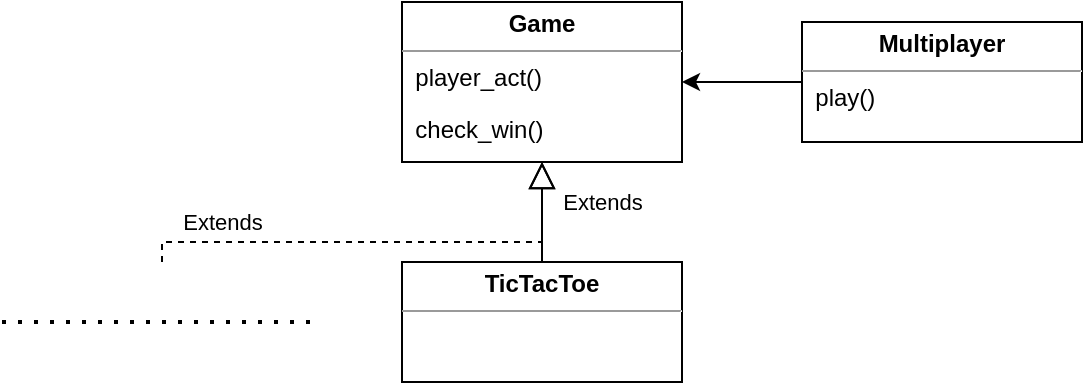 <mxfile version="21.2.1" type="device">
  <diagram name="Page-1" id="lgB2fhjNn_e3vq49pZa5">
    <mxGraphModel dx="956" dy="519" grid="1" gridSize="10" guides="1" tooltips="1" connect="1" arrows="1" fold="1" page="1" pageScale="1" pageWidth="827" pageHeight="1169" math="0" shadow="0">
      <root>
        <mxCell id="0" />
        <mxCell id="1" parent="0" />
        <mxCell id="rqRDuWGCuccflf_5MMvq-1" value="&lt;p style=&quot;margin:0px;margin-top:4px;text-align:center;&quot;&gt;&lt;b&gt;Game&lt;/b&gt;&lt;/p&gt;&lt;hr size=&quot;1&quot;&gt;&lt;div style=&quot;height:2px;&quot;&gt;&amp;nbsp; player_act()&lt;/div&gt;&lt;div style=&quot;height:2px;&quot;&gt;&lt;br&gt;&lt;/div&gt;&lt;div style=&quot;height:2px;&quot;&gt;&lt;br&gt;&lt;/div&gt;&lt;div style=&quot;height:2px;&quot;&gt;&lt;br&gt;&lt;/div&gt;&lt;div style=&quot;height:2px;&quot;&gt;&lt;br&gt;&lt;/div&gt;&lt;div style=&quot;height:2px;&quot;&gt;&lt;br&gt;&lt;/div&gt;&lt;div style=&quot;height:2px;&quot;&gt;&lt;br&gt;&lt;/div&gt;&lt;div style=&quot;height:2px;&quot;&gt;&lt;br&gt;&lt;/div&gt;&lt;div style=&quot;height:2px;&quot;&gt;&lt;br&gt;&lt;/div&gt;&lt;div style=&quot;height:2px;&quot;&gt;&lt;br&gt;&lt;/div&gt;&lt;div style=&quot;height:2px;&quot;&gt;&lt;br&gt;&lt;/div&gt;&lt;div style=&quot;height:2px;&quot;&gt;&lt;br&gt;&lt;/div&gt;&lt;div style=&quot;height:2px;&quot;&gt;&lt;br&gt;&lt;/div&gt;&lt;div style=&quot;height:2px;&quot;&gt;&amp;nbsp; check_win()&lt;br&gt;&lt;/div&gt;" style="verticalAlign=top;align=left;overflow=fill;fontSize=12;fontFamily=Helvetica;html=1;whiteSpace=wrap;" parent="1" vertex="1">
          <mxGeometry x="280" y="110" width="140" height="80" as="geometry" />
        </mxCell>
        <mxCell id="rqRDuWGCuccflf_5MMvq-13" style="edgeStyle=orthogonalEdgeStyle;rounded=0;orthogonalLoop=1;jettySize=auto;html=1;exitX=0;exitY=0.5;exitDx=0;exitDy=0;entryX=1;entryY=0.5;entryDx=0;entryDy=0;" parent="1" source="rqRDuWGCuccflf_5MMvq-2" target="rqRDuWGCuccflf_5MMvq-1" edge="1">
          <mxGeometry relative="1" as="geometry" />
        </mxCell>
        <mxCell id="rqRDuWGCuccflf_5MMvq-2" value="&lt;p style=&quot;margin:0px;margin-top:4px;text-align:center;&quot;&gt;&lt;b&gt;Multiplayer&lt;/b&gt;&lt;/p&gt;&lt;hr size=&quot;1&quot;&gt;&lt;div style=&quot;height:2px;&quot;&gt;&amp;nbsp; play()&lt;br&gt;&lt;/div&gt;" style="verticalAlign=top;align=left;overflow=fill;fontSize=12;fontFamily=Helvetica;html=1;whiteSpace=wrap;" parent="1" vertex="1">
          <mxGeometry x="480" y="120" width="140" height="60" as="geometry" />
        </mxCell>
        <mxCell id="rqRDuWGCuccflf_5MMvq-4" value="Extends" style="edgeStyle=orthogonalEdgeStyle;rounded=0;orthogonalLoop=1;jettySize=auto;html=1;exitX=0.5;exitY=0;exitDx=0;exitDy=0;entryX=0.5;entryY=1;entryDx=0;entryDy=0;endArrow=block;endFill=0;endSize=11;" parent="1" source="rqRDuWGCuccflf_5MMvq-3" target="rqRDuWGCuccflf_5MMvq-1" edge="1">
          <mxGeometry x="0.2" y="-30" relative="1" as="geometry">
            <mxPoint as="offset" />
          </mxGeometry>
        </mxCell>
        <mxCell id="rqRDuWGCuccflf_5MMvq-3" value="&lt;p style=&quot;margin:0px;margin-top:4px;text-align:center;&quot;&gt;&lt;b&gt;TicTacToe&lt;/b&gt;&lt;/p&gt;&lt;hr size=&quot;1&quot;&gt;&lt;div style=&quot;height:2px;&quot;&gt;&lt;/div&gt;" style="verticalAlign=top;align=left;overflow=fill;fontSize=12;fontFamily=Helvetica;html=1;whiteSpace=wrap;" parent="1" vertex="1">
          <mxGeometry x="280" y="240" width="140" height="60" as="geometry" />
        </mxCell>
        <mxCell id="rqRDuWGCuccflf_5MMvq-10" value="" style="endArrow=none;dashed=1;html=1;dashPattern=1 3;strokeWidth=2;rounded=0;" parent="1" edge="1">
          <mxGeometry width="50" height="50" relative="1" as="geometry">
            <mxPoint x="80" y="270" as="sourcePoint" />
            <mxPoint x="240" y="270" as="targetPoint" />
          </mxGeometry>
        </mxCell>
        <mxCell id="rqRDuWGCuccflf_5MMvq-11" value="Extends" style="edgeStyle=orthogonalEdgeStyle;rounded=0;orthogonalLoop=1;jettySize=auto;html=1;entryX=0.5;entryY=1;entryDx=0;entryDy=0;endArrow=block;endFill=0;endSize=11;dashed=1;" parent="1" target="rqRDuWGCuccflf_5MMvq-1" edge="1">
          <mxGeometry x="-0.667" y="10" relative="1" as="geometry">
            <mxPoint x="160" y="240" as="sourcePoint" />
            <mxPoint x="360" y="200" as="targetPoint" />
            <Array as="points">
              <mxPoint x="160" y="230" />
              <mxPoint x="350" y="230" />
            </Array>
            <mxPoint as="offset" />
          </mxGeometry>
        </mxCell>
      </root>
    </mxGraphModel>
  </diagram>
</mxfile>
